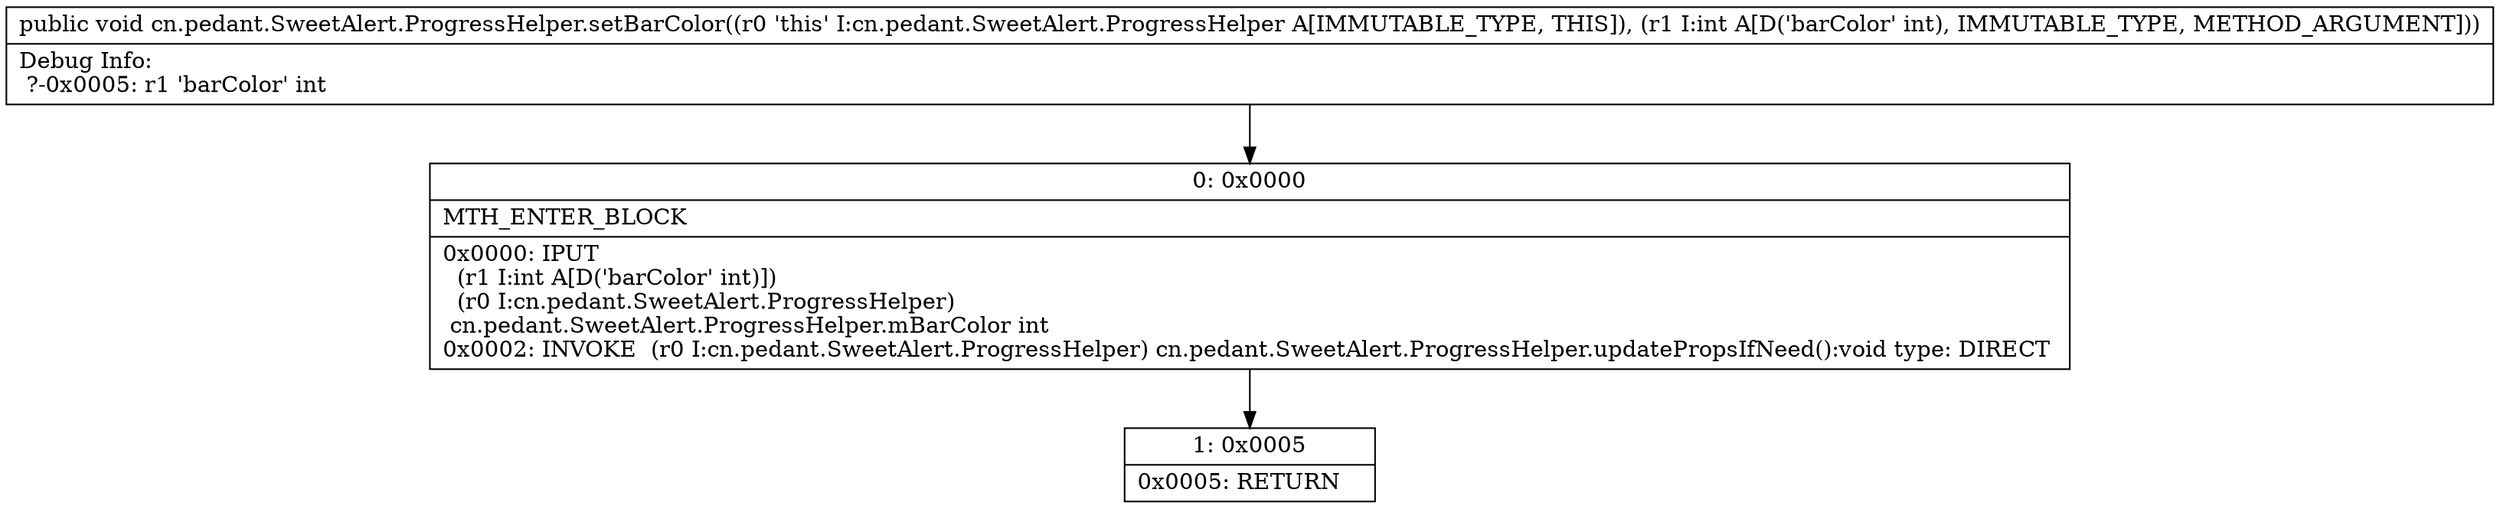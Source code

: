 digraph "CFG forcn.pedant.SweetAlert.ProgressHelper.setBarColor(I)V" {
Node_0 [shape=record,label="{0\:\ 0x0000|MTH_ENTER_BLOCK\l|0x0000: IPUT  \l  (r1 I:int A[D('barColor' int)])\l  (r0 I:cn.pedant.SweetAlert.ProgressHelper)\l cn.pedant.SweetAlert.ProgressHelper.mBarColor int \l0x0002: INVOKE  (r0 I:cn.pedant.SweetAlert.ProgressHelper) cn.pedant.SweetAlert.ProgressHelper.updatePropsIfNeed():void type: DIRECT \l}"];
Node_1 [shape=record,label="{1\:\ 0x0005|0x0005: RETURN   \l}"];
MethodNode[shape=record,label="{public void cn.pedant.SweetAlert.ProgressHelper.setBarColor((r0 'this' I:cn.pedant.SweetAlert.ProgressHelper A[IMMUTABLE_TYPE, THIS]), (r1 I:int A[D('barColor' int), IMMUTABLE_TYPE, METHOD_ARGUMENT]))  | Debug Info:\l  ?\-0x0005: r1 'barColor' int\l}"];
MethodNode -> Node_0;
Node_0 -> Node_1;
}


